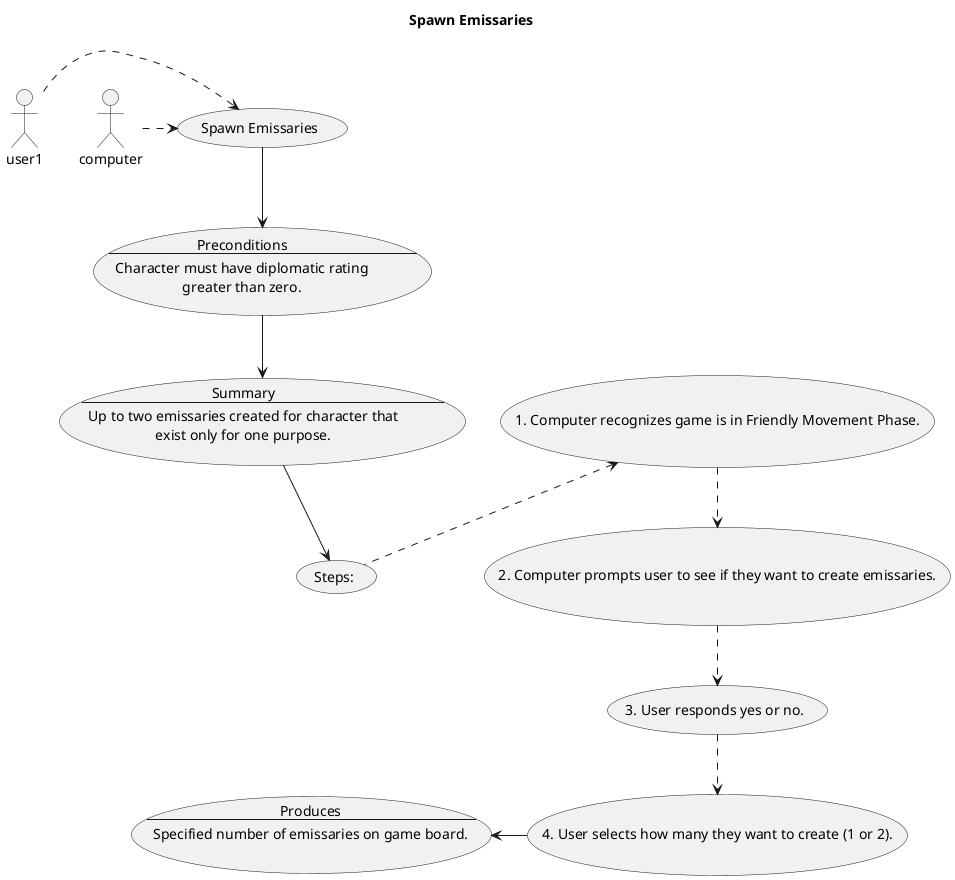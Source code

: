 @startuml

title Spawn Emissaries
'default
top to bottom direction
user1 .> (Spawn Emissaries) 
computer .> (Spawn Emissaries)

usecase Precondition as "Preconditions
--
Character must have diplomatic rating
greater than zero."

usecase Summary as "Summary
--
Up to two emissaries created for character that
exist only for one purpose."

usecase Description as "Steps:"

"1. Computer recognizes game is in Friendly Movement Phase." as (Step 1)

"2. Computer prompts user to see if they want to create emissaries." as (Step 2)

"3. User responds yes or no." as (Step 3)

"4. User selects how many they want to create (1 or 2)." as (Step 4)

usecase Produces as "Produces
--
Specified number of emissaries on game board."

top to bottom direction
(Spawn Emissaries) --> (Precondition)
(Precondition) --> (Summary)
(Summary) --> (Description)
(Description) -up.> (Step 1)
(Step 1) -down.> (Step 2)
(Step 2) -down.> (Step 3)
(Step 3) -down.> (Step 4)
(Step 4) -left--> (Produces)

@enduml